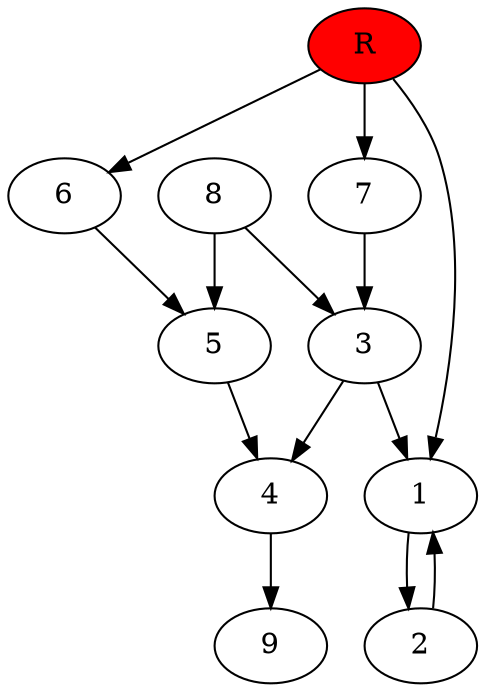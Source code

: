 digraph prb21078 {
	1
	2
	3
	4
	5
	6
	7
	8
	R [fillcolor="#ff0000" style=filled]
	1 -> 2
	2 -> 1
	3 -> 1
	3 -> 4
	4 -> 9
	5 -> 4
	6 -> 5
	7 -> 3
	8 -> 3
	8 -> 5
	R -> 1
	R -> 6
	R -> 7
}
